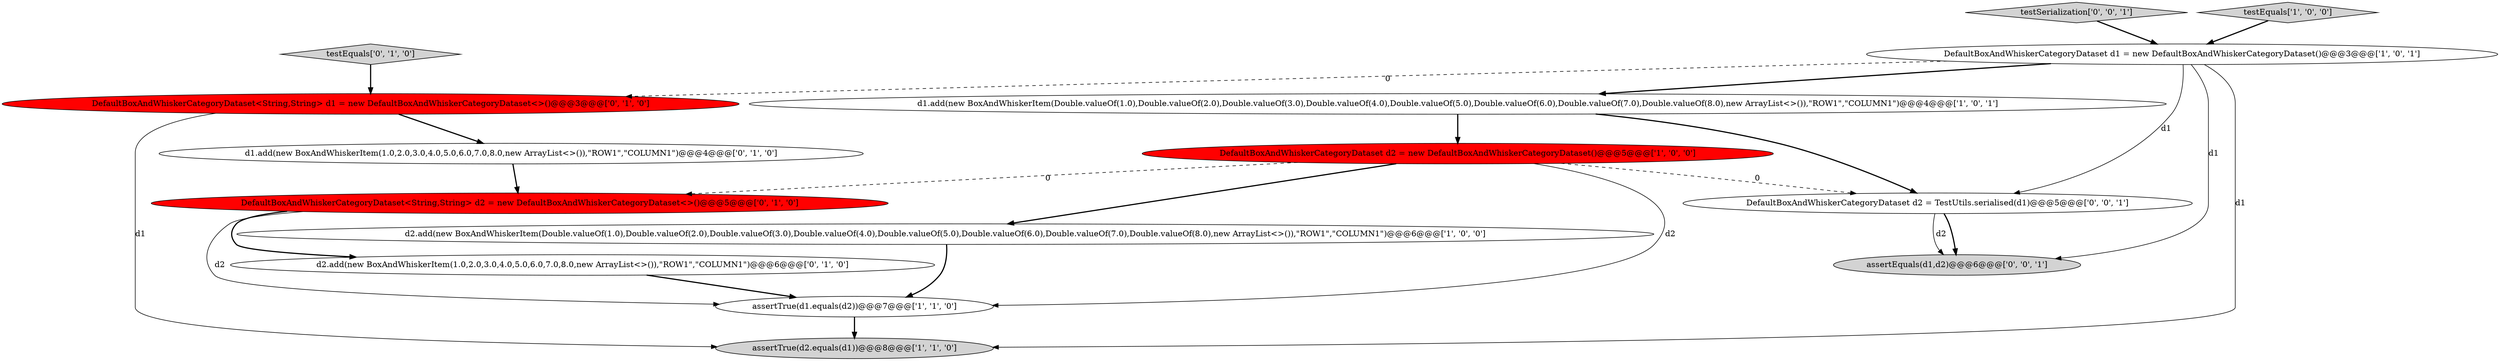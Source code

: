 digraph {
14 [style = filled, label = "testSerialization['0', '0', '1']", fillcolor = lightgray, shape = diamond image = "AAA0AAABBB3BBB"];
1 [style = filled, label = "assertTrue(d1.equals(d2))@@@7@@@['1', '1', '0']", fillcolor = white, shape = ellipse image = "AAA0AAABBB1BBB"];
8 [style = filled, label = "testEquals['0', '1', '0']", fillcolor = lightgray, shape = diamond image = "AAA0AAABBB2BBB"];
6 [style = filled, label = "d2.add(new BoxAndWhiskerItem(Double.valueOf(1.0),Double.valueOf(2.0),Double.valueOf(3.0),Double.valueOf(4.0),Double.valueOf(5.0),Double.valueOf(6.0),Double.valueOf(7.0),Double.valueOf(8.0),new ArrayList<>()),\"ROW1\",\"COLUMN1\")@@@6@@@['1', '0', '0']", fillcolor = white, shape = ellipse image = "AAA0AAABBB1BBB"];
4 [style = filled, label = "testEquals['1', '0', '0']", fillcolor = lightgray, shape = diamond image = "AAA0AAABBB1BBB"];
5 [style = filled, label = "d1.add(new BoxAndWhiskerItem(Double.valueOf(1.0),Double.valueOf(2.0),Double.valueOf(3.0),Double.valueOf(4.0),Double.valueOf(5.0),Double.valueOf(6.0),Double.valueOf(7.0),Double.valueOf(8.0),new ArrayList<>()),\"ROW1\",\"COLUMN1\")@@@4@@@['1', '0', '1']", fillcolor = white, shape = ellipse image = "AAA0AAABBB1BBB"];
9 [style = filled, label = "DefaultBoxAndWhiskerCategoryDataset<String,String> d1 = new DefaultBoxAndWhiskerCategoryDataset<>()@@@3@@@['0', '1', '0']", fillcolor = red, shape = ellipse image = "AAA1AAABBB2BBB"];
12 [style = filled, label = "assertEquals(d1,d2)@@@6@@@['0', '0', '1']", fillcolor = lightgray, shape = ellipse image = "AAA0AAABBB3BBB"];
13 [style = filled, label = "DefaultBoxAndWhiskerCategoryDataset d2 = TestUtils.serialised(d1)@@@5@@@['0', '0', '1']", fillcolor = white, shape = ellipse image = "AAA0AAABBB3BBB"];
10 [style = filled, label = "DefaultBoxAndWhiskerCategoryDataset<String,String> d2 = new DefaultBoxAndWhiskerCategoryDataset<>()@@@5@@@['0', '1', '0']", fillcolor = red, shape = ellipse image = "AAA1AAABBB2BBB"];
11 [style = filled, label = "d1.add(new BoxAndWhiskerItem(1.0,2.0,3.0,4.0,5.0,6.0,7.0,8.0,new ArrayList<>()),\"ROW1\",\"COLUMN1\")@@@4@@@['0', '1', '0']", fillcolor = white, shape = ellipse image = "AAA0AAABBB2BBB"];
3 [style = filled, label = "DefaultBoxAndWhiskerCategoryDataset d2 = new DefaultBoxAndWhiskerCategoryDataset()@@@5@@@['1', '0', '0']", fillcolor = red, shape = ellipse image = "AAA1AAABBB1BBB"];
7 [style = filled, label = "d2.add(new BoxAndWhiskerItem(1.0,2.0,3.0,4.0,5.0,6.0,7.0,8.0,new ArrayList<>()),\"ROW1\",\"COLUMN1\")@@@6@@@['0', '1', '0']", fillcolor = white, shape = ellipse image = "AAA0AAABBB2BBB"];
2 [style = filled, label = "DefaultBoxAndWhiskerCategoryDataset d1 = new DefaultBoxAndWhiskerCategoryDataset()@@@3@@@['1', '0', '1']", fillcolor = white, shape = ellipse image = "AAA0AAABBB1BBB"];
0 [style = filled, label = "assertTrue(d2.equals(d1))@@@8@@@['1', '1', '0']", fillcolor = lightgray, shape = ellipse image = "AAA0AAABBB1BBB"];
5->3 [style = bold, label=""];
9->0 [style = solid, label="d1"];
7->1 [style = bold, label=""];
9->11 [style = bold, label=""];
2->0 [style = solid, label="d1"];
3->1 [style = solid, label="d2"];
3->6 [style = bold, label=""];
2->12 [style = solid, label="d1"];
1->0 [style = bold, label=""];
4->2 [style = bold, label=""];
3->13 [style = dashed, label="0"];
10->7 [style = bold, label=""];
6->1 [style = bold, label=""];
13->12 [style = bold, label=""];
10->1 [style = solid, label="d2"];
2->9 [style = dashed, label="0"];
11->10 [style = bold, label=""];
5->13 [style = bold, label=""];
13->12 [style = solid, label="d2"];
8->9 [style = bold, label=""];
14->2 [style = bold, label=""];
3->10 [style = dashed, label="0"];
2->5 [style = bold, label=""];
2->13 [style = solid, label="d1"];
}
